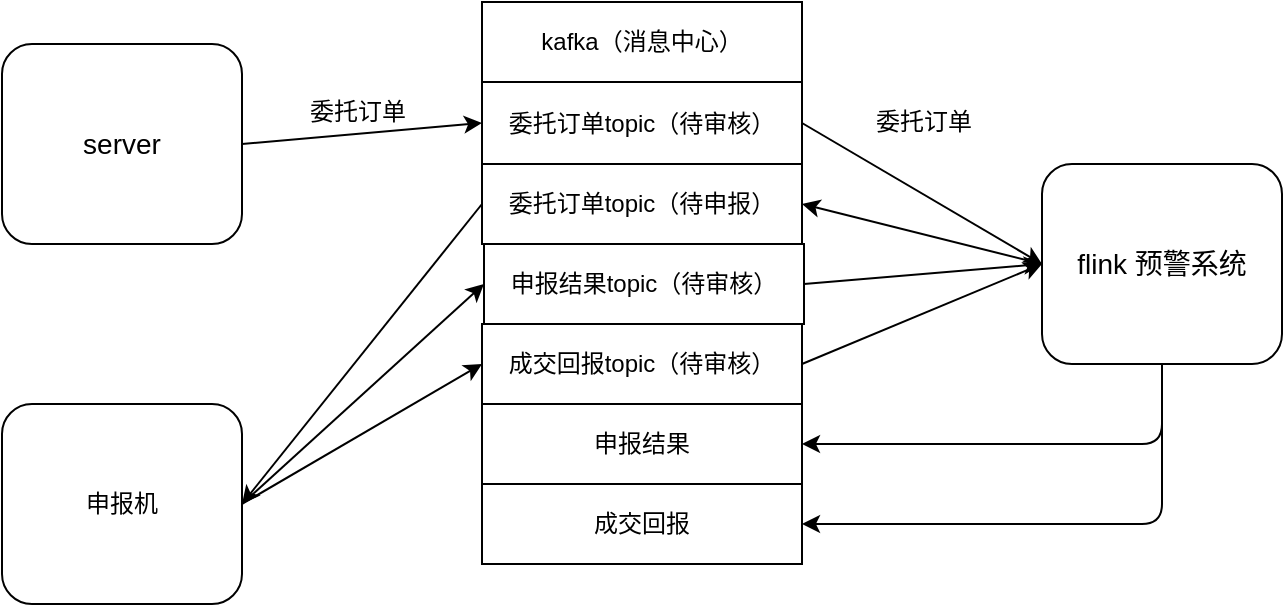 <mxfile version="12.9.9" type="github"><diagram id="EN6BzoRfBegqyDwCCAqj" name="Page-1"><mxGraphModel dx="892" dy="591" grid="1" gridSize="10" guides="1" tooltips="1" connect="1" arrows="1" fold="1" page="1" pageScale="1" pageWidth="827" pageHeight="1169" math="0" shadow="0"><root><mxCell id="0"/><mxCell id="1" parent="0"/><mxCell id="0CLVju9m8UsX_DMvZbkN-2" value="申报机" style="rounded=1;whiteSpace=wrap;html=1;" vertex="1" parent="1"><mxGeometry x="40" y="320" width="120" height="100" as="geometry"/></mxCell><mxCell id="0CLVju9m8UsX_DMvZbkN-3" value="kafka（消息中心）" style="rounded=0;whiteSpace=wrap;html=1;" vertex="1" parent="1"><mxGeometry x="280" y="119" width="160" height="40" as="geometry"/></mxCell><mxCell id="0CLVju9m8UsX_DMvZbkN-5" value="委托订单topic（待审核）" style="rounded=0;whiteSpace=wrap;html=1;" vertex="1" parent="1"><mxGeometry x="280" y="159" width="160" height="41" as="geometry"/></mxCell><mxCell id="0CLVju9m8UsX_DMvZbkN-6" value="委托订单topic（待申报）" style="rounded=0;whiteSpace=wrap;html=1;" vertex="1" parent="1"><mxGeometry x="280" y="200" width="160" height="40" as="geometry"/></mxCell><mxCell id="0CLVju9m8UsX_DMvZbkN-7" value="申报结果topic（待审核）" style="rounded=0;whiteSpace=wrap;html=1;" vertex="1" parent="1"><mxGeometry x="281" y="240" width="160" height="40" as="geometry"/></mxCell><mxCell id="0CLVju9m8UsX_DMvZbkN-8" value="成交回报topic（待审核）" style="rounded=0;whiteSpace=wrap;html=1;" vertex="1" parent="1"><mxGeometry x="280" y="280" width="160" height="40" as="geometry"/></mxCell><mxCell id="0CLVju9m8UsX_DMvZbkN-9" value="成交回报" style="rounded=0;whiteSpace=wrap;html=1;" vertex="1" parent="1"><mxGeometry x="280" y="360" width="160" height="40" as="geometry"/></mxCell><mxCell id="0CLVju9m8UsX_DMvZbkN-14" value="" style="endArrow=classic;html=1;exitX=1;exitY=0.5;exitDx=0;exitDy=0;entryX=0;entryY=0.5;entryDx=0;entryDy=0;" edge="1" parent="1" source="0CLVju9m8UsX_DMvZbkN-2" target="0CLVju9m8UsX_DMvZbkN-8"><mxGeometry width="50" height="50" relative="1" as="geometry"><mxPoint x="390" y="390" as="sourcePoint"/><mxPoint x="440" y="340" as="targetPoint"/></mxGeometry></mxCell><mxCell id="0CLVju9m8UsX_DMvZbkN-16" value="" style="endArrow=classic;html=1;exitX=0;exitY=0.5;exitDx=0;exitDy=0;entryX=1;entryY=0.5;entryDx=0;entryDy=0;" edge="1" parent="1" source="0CLVju9m8UsX_DMvZbkN-6" target="0CLVju9m8UsX_DMvZbkN-2"><mxGeometry width="50" height="50" relative="1" as="geometry"><mxPoint x="160" y="270" as="sourcePoint"/><mxPoint x="210" y="220" as="targetPoint"/></mxGeometry></mxCell><mxCell id="0CLVju9m8UsX_DMvZbkN-18" value="申报结果" style="rounded=0;whiteSpace=wrap;html=1;" vertex="1" parent="1"><mxGeometry x="280" y="320" width="160" height="40" as="geometry"/></mxCell><mxCell id="0CLVju9m8UsX_DMvZbkN-24" value="&lt;font style=&quot;font-size: 14px&quot;&gt;server&lt;/font&gt;" style="rounded=1;whiteSpace=wrap;html=1;" vertex="1" parent="1"><mxGeometry x="40" y="140" width="120" height="100" as="geometry"/></mxCell><mxCell id="0CLVju9m8UsX_DMvZbkN-25" value="&lt;font style=&quot;font-size: 14px&quot;&gt;flink 预警系统&lt;/font&gt;" style="rounded=1;whiteSpace=wrap;html=1;" vertex="1" parent="1"><mxGeometry x="560" y="200" width="120" height="100" as="geometry"/></mxCell><mxCell id="0CLVju9m8UsX_DMvZbkN-26" value="" style="endArrow=classic;html=1;exitX=1;exitY=0.5;exitDx=0;exitDy=0;entryX=0;entryY=0.5;entryDx=0;entryDy=0;" edge="1" parent="1" source="0CLVju9m8UsX_DMvZbkN-5" target="0CLVju9m8UsX_DMvZbkN-25"><mxGeometry width="50" height="50" relative="1" as="geometry"><mxPoint x="390" y="390" as="sourcePoint"/><mxPoint x="440" y="340" as="targetPoint"/></mxGeometry></mxCell><mxCell id="0CLVju9m8UsX_DMvZbkN-27" value="委托订单" style="text;html=1;strokeColor=none;fillColor=none;align=center;verticalAlign=middle;whiteSpace=wrap;rounded=0;" vertex="1" parent="1"><mxGeometry x="178" y="159" width="80" height="30" as="geometry"/></mxCell><mxCell id="0CLVju9m8UsX_DMvZbkN-28" value="委托订单" style="text;html=1;strokeColor=none;fillColor=none;align=center;verticalAlign=middle;whiteSpace=wrap;rounded=0;" vertex="1" parent="1"><mxGeometry x="461" y="164" width="80" height="30" as="geometry"/></mxCell><mxCell id="0CLVju9m8UsX_DMvZbkN-30" value="" style="endArrow=classic;html=1;entryX=1;entryY=0.5;entryDx=0;entryDy=0;exitX=0;exitY=0.5;exitDx=0;exitDy=0;" edge="1" parent="1" source="0CLVju9m8UsX_DMvZbkN-25" target="0CLVju9m8UsX_DMvZbkN-6"><mxGeometry width="50" height="50" relative="1" as="geometry"><mxPoint x="390" y="390" as="sourcePoint"/><mxPoint x="440" y="340" as="targetPoint"/></mxGeometry></mxCell><mxCell id="0CLVju9m8UsX_DMvZbkN-33" value="" style="endArrow=classic;html=1;exitX=1;exitY=0.5;exitDx=0;exitDy=0;entryX=0;entryY=0.5;entryDx=0;entryDy=0;" edge="1" parent="1" source="0CLVju9m8UsX_DMvZbkN-24" target="0CLVju9m8UsX_DMvZbkN-5"><mxGeometry width="50" height="50" relative="1" as="geometry"><mxPoint x="390" y="390" as="sourcePoint"/><mxPoint x="440" y="340" as="targetPoint"/></mxGeometry></mxCell><mxCell id="0CLVju9m8UsX_DMvZbkN-34" value="" style="endArrow=classic;html=1;exitX=1;exitY=0.5;exitDx=0;exitDy=0;entryX=0;entryY=0.5;entryDx=0;entryDy=0;" edge="1" parent="1" source="0CLVju9m8UsX_DMvZbkN-2" target="0CLVju9m8UsX_DMvZbkN-7"><mxGeometry width="50" height="50" relative="1" as="geometry"><mxPoint x="390" y="390" as="sourcePoint"/><mxPoint x="440" y="340" as="targetPoint"/></mxGeometry></mxCell><mxCell id="0CLVju9m8UsX_DMvZbkN-35" value="" style="endArrow=classic;html=1;entryX=0;entryY=0.5;entryDx=0;entryDy=0;exitX=1;exitY=0.5;exitDx=0;exitDy=0;" edge="1" parent="1" source="0CLVju9m8UsX_DMvZbkN-7" target="0CLVju9m8UsX_DMvZbkN-25"><mxGeometry width="50" height="50" relative="1" as="geometry"><mxPoint x="390" y="390" as="sourcePoint"/><mxPoint x="440" y="340" as="targetPoint"/></mxGeometry></mxCell><mxCell id="0CLVju9m8UsX_DMvZbkN-36" value="" style="endArrow=classic;html=1;entryX=0;entryY=0.5;entryDx=0;entryDy=0;exitX=1;exitY=0.5;exitDx=0;exitDy=0;" edge="1" parent="1" source="0CLVju9m8UsX_DMvZbkN-8" target="0CLVju9m8UsX_DMvZbkN-25"><mxGeometry width="50" height="50" relative="1" as="geometry"><mxPoint x="390" y="390" as="sourcePoint"/><mxPoint x="440" y="340" as="targetPoint"/></mxGeometry></mxCell><mxCell id="0CLVju9m8UsX_DMvZbkN-37" value="" style="endArrow=classic;html=1;exitX=0.5;exitY=1;exitDx=0;exitDy=0;" edge="1" parent="1" source="0CLVju9m8UsX_DMvZbkN-25"><mxGeometry width="50" height="50" relative="1" as="geometry"><mxPoint x="390" y="390" as="sourcePoint"/><mxPoint x="440" y="340" as="targetPoint"/><Array as="points"><mxPoint x="620" y="340"/></Array></mxGeometry></mxCell><mxCell id="0CLVju9m8UsX_DMvZbkN-38" value="" style="endArrow=classic;html=1;entryX=1;entryY=0.5;entryDx=0;entryDy=0;" edge="1" parent="1" target="0CLVju9m8UsX_DMvZbkN-9"><mxGeometry width="50" height="50" relative="1" as="geometry"><mxPoint x="620" y="300" as="sourcePoint"/><mxPoint x="440" y="340" as="targetPoint"/><Array as="points"><mxPoint x="620" y="380"/></Array></mxGeometry></mxCell></root></mxGraphModel></diagram></mxfile>